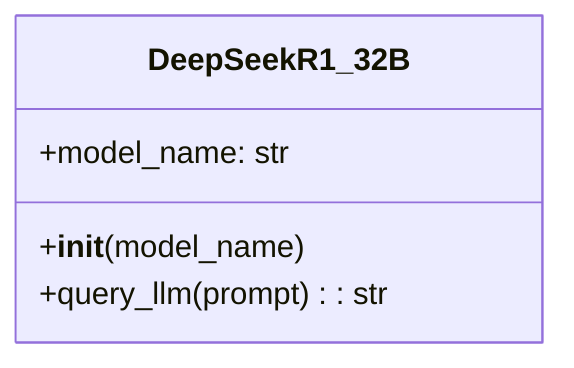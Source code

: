%% deepseek_r1_32b.py - Mermaid Class Diagram
classDiagram
    class DeepSeekR1_32B {
        +model_name: str
        +__init__(model_name)
        +query_llm(prompt): str
    }